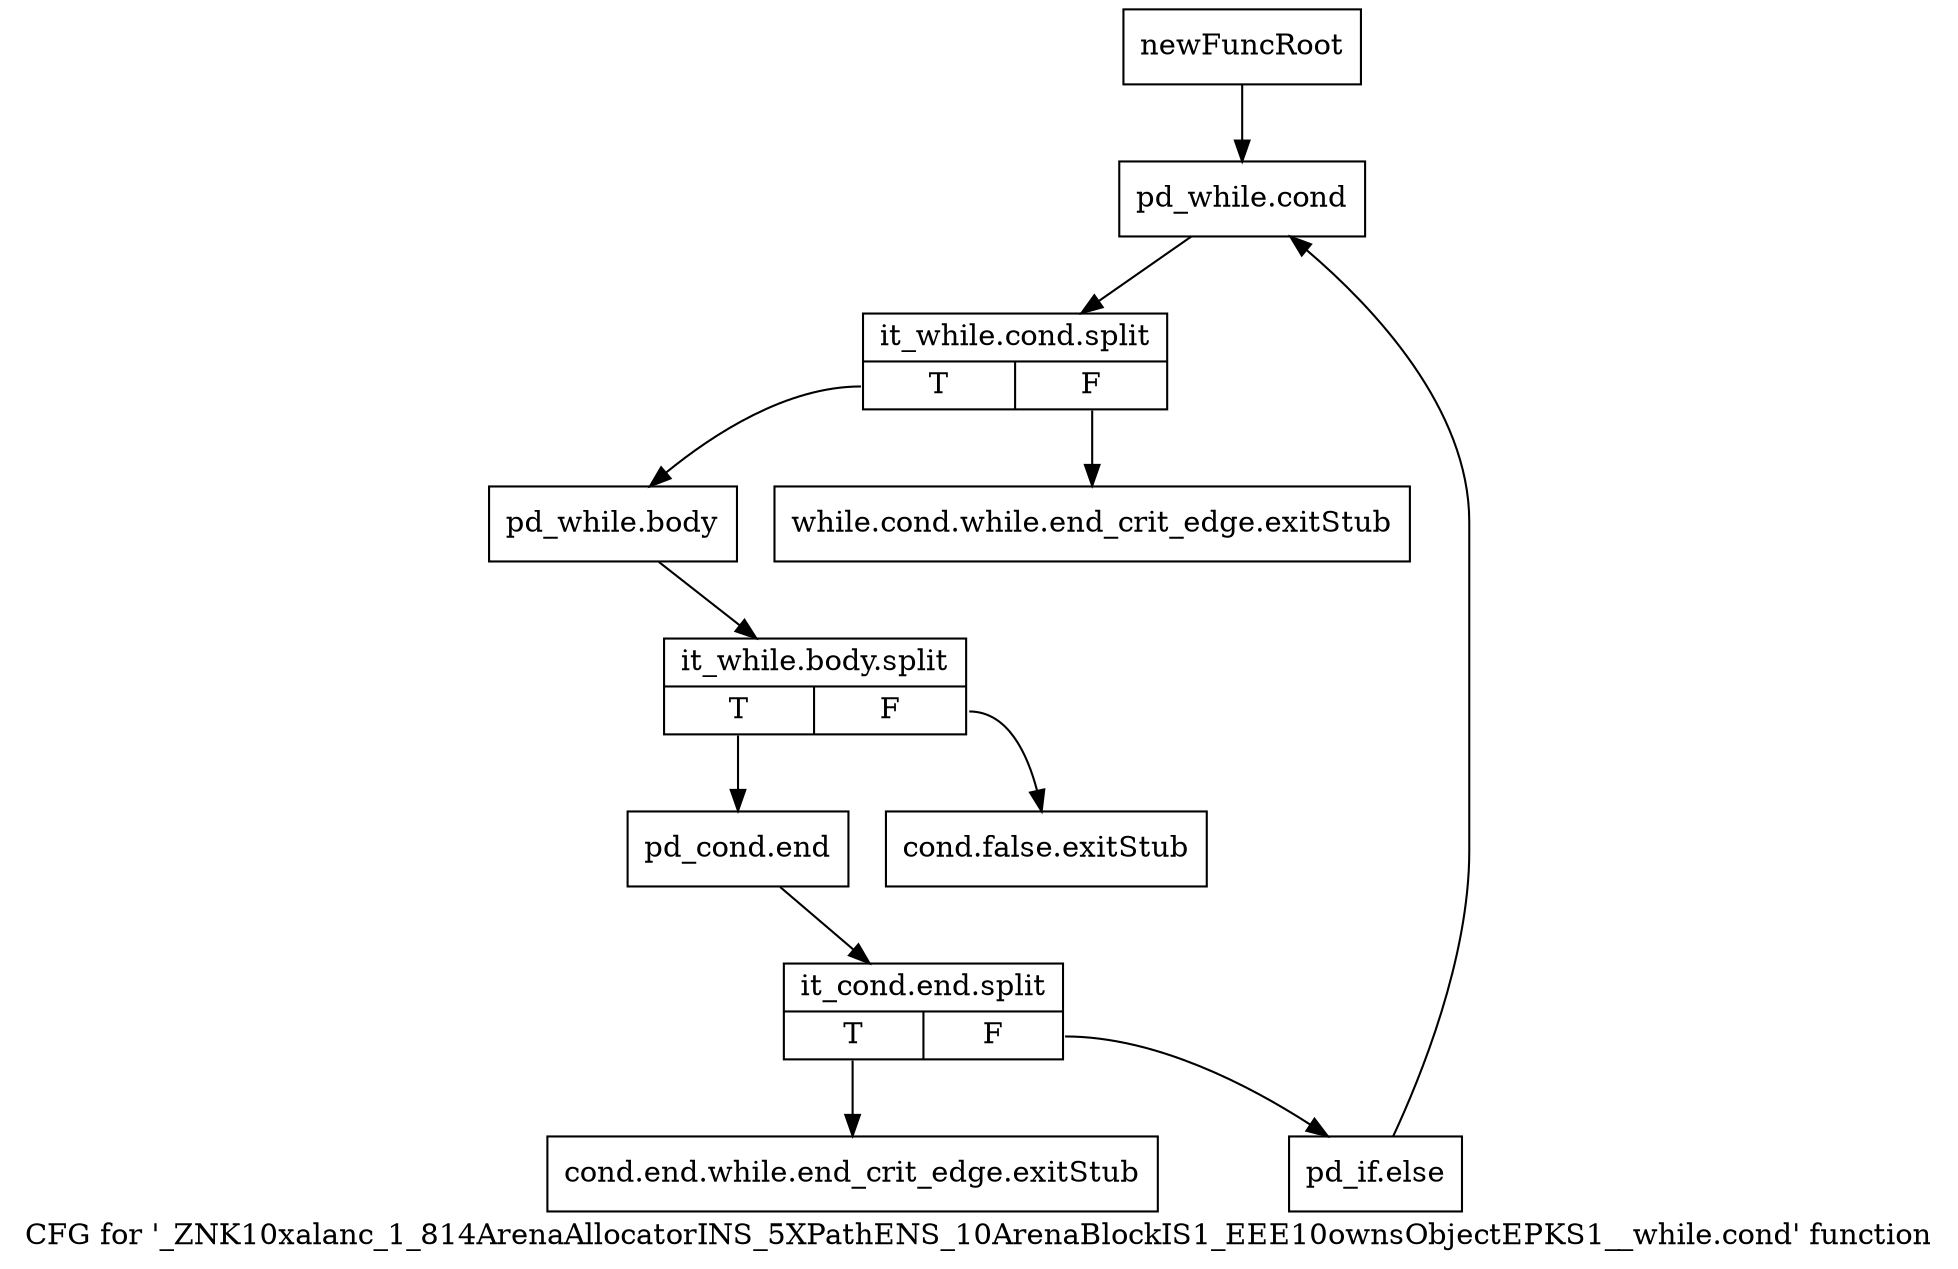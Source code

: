 digraph "CFG for '_ZNK10xalanc_1_814ArenaAllocatorINS_5XPathENS_10ArenaBlockIS1_EEE10ownsObjectEPKS1__while.cond' function" {
	label="CFG for '_ZNK10xalanc_1_814ArenaAllocatorINS_5XPathENS_10ArenaBlockIS1_EEE10ownsObjectEPKS1__while.cond' function";

	Node0x9e6f3f0 [shape=record,label="{newFuncRoot}"];
	Node0x9e6f3f0 -> Node0x9e6f6e0;
	Node0x9e6f440 [shape=record,label="{while.cond.while.end_crit_edge.exitStub}"];
	Node0x9e6f490 [shape=record,label="{cond.false.exitStub}"];
	Node0x9e6f4e0 [shape=record,label="{cond.end.while.end_crit_edge.exitStub}"];
	Node0x9e6f6e0 [shape=record,label="{pd_while.cond}"];
	Node0x9e6f6e0 -> Node0xd089e60;
	Node0xd089e60 [shape=record,label="{it_while.cond.split|{<s0>T|<s1>F}}"];
	Node0xd089e60:s0 -> Node0x9e6f730;
	Node0xd089e60:s1 -> Node0x9e6f440;
	Node0x9e6f730 [shape=record,label="{pd_while.body}"];
	Node0x9e6f730 -> Node0xd089ff0;
	Node0xd089ff0 [shape=record,label="{it_while.body.split|{<s0>T|<s1>F}}"];
	Node0xd089ff0:s0 -> Node0x9e6f780;
	Node0xd089ff0:s1 -> Node0x9e6f490;
	Node0x9e6f780 [shape=record,label="{pd_cond.end}"];
	Node0x9e6f780 -> Node0xd089f50;
	Node0xd089f50 [shape=record,label="{it_cond.end.split|{<s0>T|<s1>F}}"];
	Node0xd089f50:s0 -> Node0x9e6f4e0;
	Node0xd089f50:s1 -> Node0x9e6f7d0;
	Node0x9e6f7d0 [shape=record,label="{pd_if.else}"];
	Node0x9e6f7d0 -> Node0x9e6f6e0;
}
